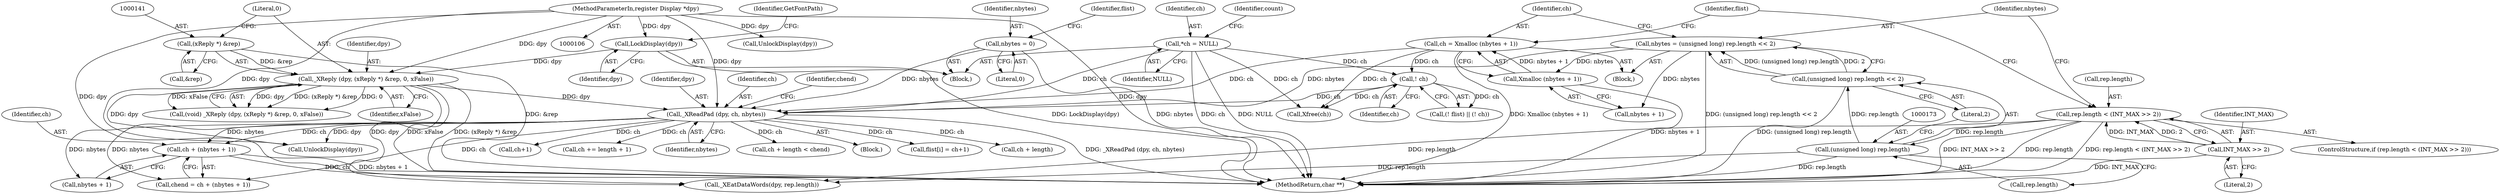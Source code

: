 digraph "0_libx11_b469da1430cdcee06e31c6251b83aede072a1ff0_0@pointer" {
"1000213" [label="(Call,ch + (nbytes + 1))"];
"1000207" [label="(Call,_XReadPad (dpy, ch, nbytes))"];
"1000138" [label="(Call,_XReply (dpy, (xReply *) &rep, 0, xFalse))"];
"1000131" [label="(Call,LockDisplay(dpy))"];
"1000107" [label="(MethodParameterIn,register Display *dpy)"];
"1000140" [label="(Call,(xReply *) &rep)"];
"1000178" [label="(Call,ch = Xmalloc (nbytes + 1))"];
"1000180" [label="(Call,Xmalloc (nbytes + 1))"];
"1000169" [label="(Call,nbytes = (unsigned long) rep.length << 2)"];
"1000171" [label="(Call,(unsigned long) rep.length << 2)"];
"1000172" [label="(Call,(unsigned long) rep.length)"];
"1000161" [label="(Call,rep.length < (INT_MAX >> 2))"];
"1000165" [label="(Call,INT_MAX >> 2)"];
"1000188" [label="(Call,! ch)"];
"1000120" [label="(Call,*ch = NULL)"];
"1000112" [label="(Call,nbytes = 0)"];
"1000121" [label="(Identifier,ch)"];
"1000193" [label="(Call,Xfree(ch))"];
"1000138" [label="(Call,_XReply (dpy, (xReply *) &rep, 0, xFalse))"];
"1000241" [label="(Call,flist[i] = ch+1)"];
"1000195" [label="(Call,_XEatDataWords(dpy, rep.length))"];
"1000160" [label="(ControlStructure,if (rep.length < (INT_MAX >> 2)))"];
"1000208" [label="(Identifier,dpy)"];
"1000126" [label="(Identifier,count)"];
"1000236" [label="(Call,ch + length)"];
"1000185" [label="(Call,(! flist) || (! ch))"];
"1000211" [label="(Call,chend = ch + (nbytes + 1))"];
"1000187" [label="(Identifier,flist)"];
"1000179" [label="(Identifier,ch)"];
"1000107" [label="(MethodParameterIn,register Display *dpy)"];
"1000172" [label="(Call,(unsigned long) rep.length)"];
"1000114" [label="(Literal,0)"];
"1000178" [label="(Call,ch = Xmalloc (nbytes + 1))"];
"1000145" [label="(Identifier,xFalse)"];
"1000113" [label="(Identifier,nbytes)"];
"1000132" [label="(Identifier,dpy)"];
"1000112" [label="(Call,nbytes = 0)"];
"1000177" [label="(Literal,2)"];
"1000168" [label="(Block,)"];
"1000140" [label="(Call,(xReply *) &rep)"];
"1000245" [label="(Call,ch+1)"];
"1000180" [label="(Call,Xmalloc (nbytes + 1))"];
"1000162" [label="(Call,rep.length)"];
"1000248" [label="(Call,ch += length + 1)"];
"1000171" [label="(Call,(unsigned long) rep.length << 2)"];
"1000169" [label="(Call,nbytes = (unsigned long) rep.length << 2)"];
"1000235" [label="(Call,ch + length < chend)"];
"1000122" [label="(Identifier,NULL)"];
"1000215" [label="(Call,nbytes + 1)"];
"1000131" [label="(Call,LockDisplay(dpy))"];
"1000161" [label="(Call,rep.length < (INT_MAX >> 2))"];
"1000150" [label="(Block,)"];
"1000209" [label="(Identifier,ch)"];
"1000200" [label="(Call,UnlockDisplay(dpy))"];
"1000214" [label="(Identifier,ch)"];
"1000212" [label="(Identifier,chend)"];
"1000174" [label="(Call,rep.length)"];
"1000136" [label="(Call,(void) _XReply (dpy, (xReply *) &rep, 0, xFalse))"];
"1000188" [label="(Call,! ch)"];
"1000273" [label="(Call,UnlockDisplay(dpy))"];
"1000181" [label="(Call,nbytes + 1)"];
"1000210" [label="(Identifier,nbytes)"];
"1000144" [label="(Literal,0)"];
"1000120" [label="(Call,*ch = NULL)"];
"1000142" [label="(Call,&rep)"];
"1000139" [label="(Identifier,dpy)"];
"1000117" [label="(Identifier,flist)"];
"1000213" [label="(Call,ch + (nbytes + 1))"];
"1000109" [label="(Block,)"];
"1000166" [label="(Identifier,INT_MAX)"];
"1000165" [label="(Call,INT_MAX >> 2)"];
"1000189" [label="(Identifier,ch)"];
"1000170" [label="(Identifier,nbytes)"];
"1000167" [label="(Literal,2)"];
"1000207" [label="(Call,_XReadPad (dpy, ch, nbytes))"];
"1000278" [label="(MethodReturn,char **)"];
"1000134" [label="(Identifier,GetFontPath)"];
"1000213" -> "1000211"  [label="AST: "];
"1000213" -> "1000215"  [label="CFG: "];
"1000214" -> "1000213"  [label="AST: "];
"1000215" -> "1000213"  [label="AST: "];
"1000211" -> "1000213"  [label="CFG: "];
"1000213" -> "1000278"  [label="DDG: ch"];
"1000213" -> "1000278"  [label="DDG: nbytes + 1"];
"1000207" -> "1000213"  [label="DDG: ch"];
"1000207" -> "1000213"  [label="DDG: nbytes"];
"1000207" -> "1000150"  [label="AST: "];
"1000207" -> "1000210"  [label="CFG: "];
"1000208" -> "1000207"  [label="AST: "];
"1000209" -> "1000207"  [label="AST: "];
"1000210" -> "1000207"  [label="AST: "];
"1000212" -> "1000207"  [label="CFG: "];
"1000207" -> "1000278"  [label="DDG: _XReadPad (dpy, ch, nbytes)"];
"1000138" -> "1000207"  [label="DDG: dpy"];
"1000107" -> "1000207"  [label="DDG: dpy"];
"1000178" -> "1000207"  [label="DDG: ch"];
"1000188" -> "1000207"  [label="DDG: ch"];
"1000120" -> "1000207"  [label="DDG: ch"];
"1000112" -> "1000207"  [label="DDG: nbytes"];
"1000169" -> "1000207"  [label="DDG: nbytes"];
"1000207" -> "1000211"  [label="DDG: ch"];
"1000207" -> "1000211"  [label="DDG: nbytes"];
"1000207" -> "1000215"  [label="DDG: nbytes"];
"1000207" -> "1000235"  [label="DDG: ch"];
"1000207" -> "1000236"  [label="DDG: ch"];
"1000207" -> "1000241"  [label="DDG: ch"];
"1000207" -> "1000245"  [label="DDG: ch"];
"1000207" -> "1000248"  [label="DDG: ch"];
"1000207" -> "1000273"  [label="DDG: dpy"];
"1000138" -> "1000136"  [label="AST: "];
"1000138" -> "1000145"  [label="CFG: "];
"1000139" -> "1000138"  [label="AST: "];
"1000140" -> "1000138"  [label="AST: "];
"1000144" -> "1000138"  [label="AST: "];
"1000145" -> "1000138"  [label="AST: "];
"1000136" -> "1000138"  [label="CFG: "];
"1000138" -> "1000278"  [label="DDG: (xReply *) &rep"];
"1000138" -> "1000278"  [label="DDG: xFalse"];
"1000138" -> "1000136"  [label="DDG: dpy"];
"1000138" -> "1000136"  [label="DDG: (xReply *) &rep"];
"1000138" -> "1000136"  [label="DDG: 0"];
"1000138" -> "1000136"  [label="DDG: xFalse"];
"1000131" -> "1000138"  [label="DDG: dpy"];
"1000107" -> "1000138"  [label="DDG: dpy"];
"1000140" -> "1000138"  [label="DDG: &rep"];
"1000138" -> "1000195"  [label="DDG: dpy"];
"1000138" -> "1000273"  [label="DDG: dpy"];
"1000131" -> "1000109"  [label="AST: "];
"1000131" -> "1000132"  [label="CFG: "];
"1000132" -> "1000131"  [label="AST: "];
"1000134" -> "1000131"  [label="CFG: "];
"1000131" -> "1000278"  [label="DDG: LockDisplay(dpy)"];
"1000107" -> "1000131"  [label="DDG: dpy"];
"1000107" -> "1000106"  [label="AST: "];
"1000107" -> "1000278"  [label="DDG: dpy"];
"1000107" -> "1000195"  [label="DDG: dpy"];
"1000107" -> "1000200"  [label="DDG: dpy"];
"1000107" -> "1000273"  [label="DDG: dpy"];
"1000140" -> "1000142"  [label="CFG: "];
"1000141" -> "1000140"  [label="AST: "];
"1000142" -> "1000140"  [label="AST: "];
"1000144" -> "1000140"  [label="CFG: "];
"1000140" -> "1000278"  [label="DDG: &rep"];
"1000178" -> "1000168"  [label="AST: "];
"1000178" -> "1000180"  [label="CFG: "];
"1000179" -> "1000178"  [label="AST: "];
"1000180" -> "1000178"  [label="AST: "];
"1000187" -> "1000178"  [label="CFG: "];
"1000178" -> "1000278"  [label="DDG: Xmalloc (nbytes + 1)"];
"1000180" -> "1000178"  [label="DDG: nbytes + 1"];
"1000178" -> "1000188"  [label="DDG: ch"];
"1000178" -> "1000193"  [label="DDG: ch"];
"1000180" -> "1000181"  [label="CFG: "];
"1000181" -> "1000180"  [label="AST: "];
"1000180" -> "1000278"  [label="DDG: nbytes + 1"];
"1000169" -> "1000180"  [label="DDG: nbytes"];
"1000169" -> "1000168"  [label="AST: "];
"1000169" -> "1000171"  [label="CFG: "];
"1000170" -> "1000169"  [label="AST: "];
"1000171" -> "1000169"  [label="AST: "];
"1000179" -> "1000169"  [label="CFG: "];
"1000169" -> "1000278"  [label="DDG: (unsigned long) rep.length << 2"];
"1000171" -> "1000169"  [label="DDG: (unsigned long) rep.length"];
"1000171" -> "1000169"  [label="DDG: 2"];
"1000169" -> "1000181"  [label="DDG: nbytes"];
"1000171" -> "1000177"  [label="CFG: "];
"1000172" -> "1000171"  [label="AST: "];
"1000177" -> "1000171"  [label="AST: "];
"1000171" -> "1000278"  [label="DDG: (unsigned long) rep.length"];
"1000172" -> "1000171"  [label="DDG: rep.length"];
"1000172" -> "1000174"  [label="CFG: "];
"1000173" -> "1000172"  [label="AST: "];
"1000174" -> "1000172"  [label="AST: "];
"1000177" -> "1000172"  [label="CFG: "];
"1000172" -> "1000278"  [label="DDG: rep.length"];
"1000161" -> "1000172"  [label="DDG: rep.length"];
"1000172" -> "1000195"  [label="DDG: rep.length"];
"1000161" -> "1000160"  [label="AST: "];
"1000161" -> "1000165"  [label="CFG: "];
"1000162" -> "1000161"  [label="AST: "];
"1000165" -> "1000161"  [label="AST: "];
"1000170" -> "1000161"  [label="CFG: "];
"1000187" -> "1000161"  [label="CFG: "];
"1000161" -> "1000278"  [label="DDG: rep.length"];
"1000161" -> "1000278"  [label="DDG: rep.length < (INT_MAX >> 2)"];
"1000161" -> "1000278"  [label="DDG: INT_MAX >> 2"];
"1000165" -> "1000161"  [label="DDG: INT_MAX"];
"1000165" -> "1000161"  [label="DDG: 2"];
"1000161" -> "1000195"  [label="DDG: rep.length"];
"1000165" -> "1000167"  [label="CFG: "];
"1000166" -> "1000165"  [label="AST: "];
"1000167" -> "1000165"  [label="AST: "];
"1000165" -> "1000278"  [label="DDG: INT_MAX"];
"1000188" -> "1000185"  [label="AST: "];
"1000188" -> "1000189"  [label="CFG: "];
"1000189" -> "1000188"  [label="AST: "];
"1000185" -> "1000188"  [label="CFG: "];
"1000188" -> "1000185"  [label="DDG: ch"];
"1000120" -> "1000188"  [label="DDG: ch"];
"1000188" -> "1000193"  [label="DDG: ch"];
"1000120" -> "1000109"  [label="AST: "];
"1000120" -> "1000122"  [label="CFG: "];
"1000121" -> "1000120"  [label="AST: "];
"1000122" -> "1000120"  [label="AST: "];
"1000126" -> "1000120"  [label="CFG: "];
"1000120" -> "1000278"  [label="DDG: ch"];
"1000120" -> "1000278"  [label="DDG: NULL"];
"1000120" -> "1000193"  [label="DDG: ch"];
"1000112" -> "1000109"  [label="AST: "];
"1000112" -> "1000114"  [label="CFG: "];
"1000113" -> "1000112"  [label="AST: "];
"1000114" -> "1000112"  [label="AST: "];
"1000117" -> "1000112"  [label="CFG: "];
"1000112" -> "1000278"  [label="DDG: nbytes"];
}
